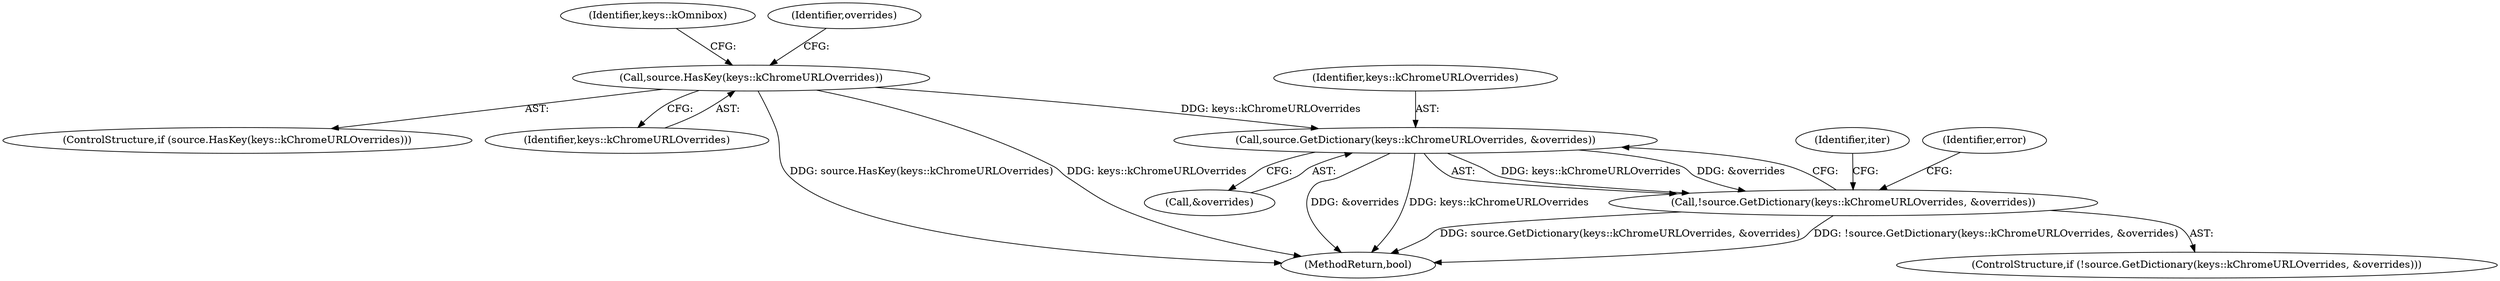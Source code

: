 digraph "0_Chrome_697cd7e2ce2535696f1b9e5cfb474cc36a734747@pointer" {
"1001609" [label="(Call,source.GetDictionary(keys::kChromeURLOverrides, &overrides))"];
"1001600" [label="(Call,source.HasKey(keys::kChromeURLOverrides))"];
"1001608" [label="(Call,!source.GetDictionary(keys::kChromeURLOverrides, &overrides))"];
"1001623" [label="(Identifier,iter)"];
"1001610" [label="(Identifier,keys::kChromeURLOverrides)"];
"1001608" [label="(Call,!source.GetDictionary(keys::kChromeURLOverrides, &overrides))"];
"1001611" [label="(Call,&overrides)"];
"1001599" [label="(ControlStructure,if (source.HasKey(keys::kChromeURLOverrides)))"];
"1001601" [label="(Identifier,keys::kChromeURLOverrides)"];
"1001663" [label="(Identifier,keys::kOmnibox)"];
"1001605" [label="(Identifier,overrides)"];
"1001607" [label="(ControlStructure,if (!source.GetDictionary(keys::kChromeURLOverrides, &overrides)))"];
"1002005" [label="(MethodReturn,bool)"];
"1001600" [label="(Call,source.HasKey(keys::kChromeURLOverrides))"];
"1001609" [label="(Call,source.GetDictionary(keys::kChromeURLOverrides, &overrides))"];
"1001616" [label="(Identifier,error)"];
"1001609" -> "1001608"  [label="AST: "];
"1001609" -> "1001611"  [label="CFG: "];
"1001610" -> "1001609"  [label="AST: "];
"1001611" -> "1001609"  [label="AST: "];
"1001608" -> "1001609"  [label="CFG: "];
"1001609" -> "1002005"  [label="DDG: &overrides"];
"1001609" -> "1002005"  [label="DDG: keys::kChromeURLOverrides"];
"1001609" -> "1001608"  [label="DDG: keys::kChromeURLOverrides"];
"1001609" -> "1001608"  [label="DDG: &overrides"];
"1001600" -> "1001609"  [label="DDG: keys::kChromeURLOverrides"];
"1001600" -> "1001599"  [label="AST: "];
"1001600" -> "1001601"  [label="CFG: "];
"1001601" -> "1001600"  [label="AST: "];
"1001605" -> "1001600"  [label="CFG: "];
"1001663" -> "1001600"  [label="CFG: "];
"1001600" -> "1002005"  [label="DDG: source.HasKey(keys::kChromeURLOverrides)"];
"1001600" -> "1002005"  [label="DDG: keys::kChromeURLOverrides"];
"1001608" -> "1001607"  [label="AST: "];
"1001616" -> "1001608"  [label="CFG: "];
"1001623" -> "1001608"  [label="CFG: "];
"1001608" -> "1002005"  [label="DDG: source.GetDictionary(keys::kChromeURLOverrides, &overrides)"];
"1001608" -> "1002005"  [label="DDG: !source.GetDictionary(keys::kChromeURLOverrides, &overrides)"];
}
